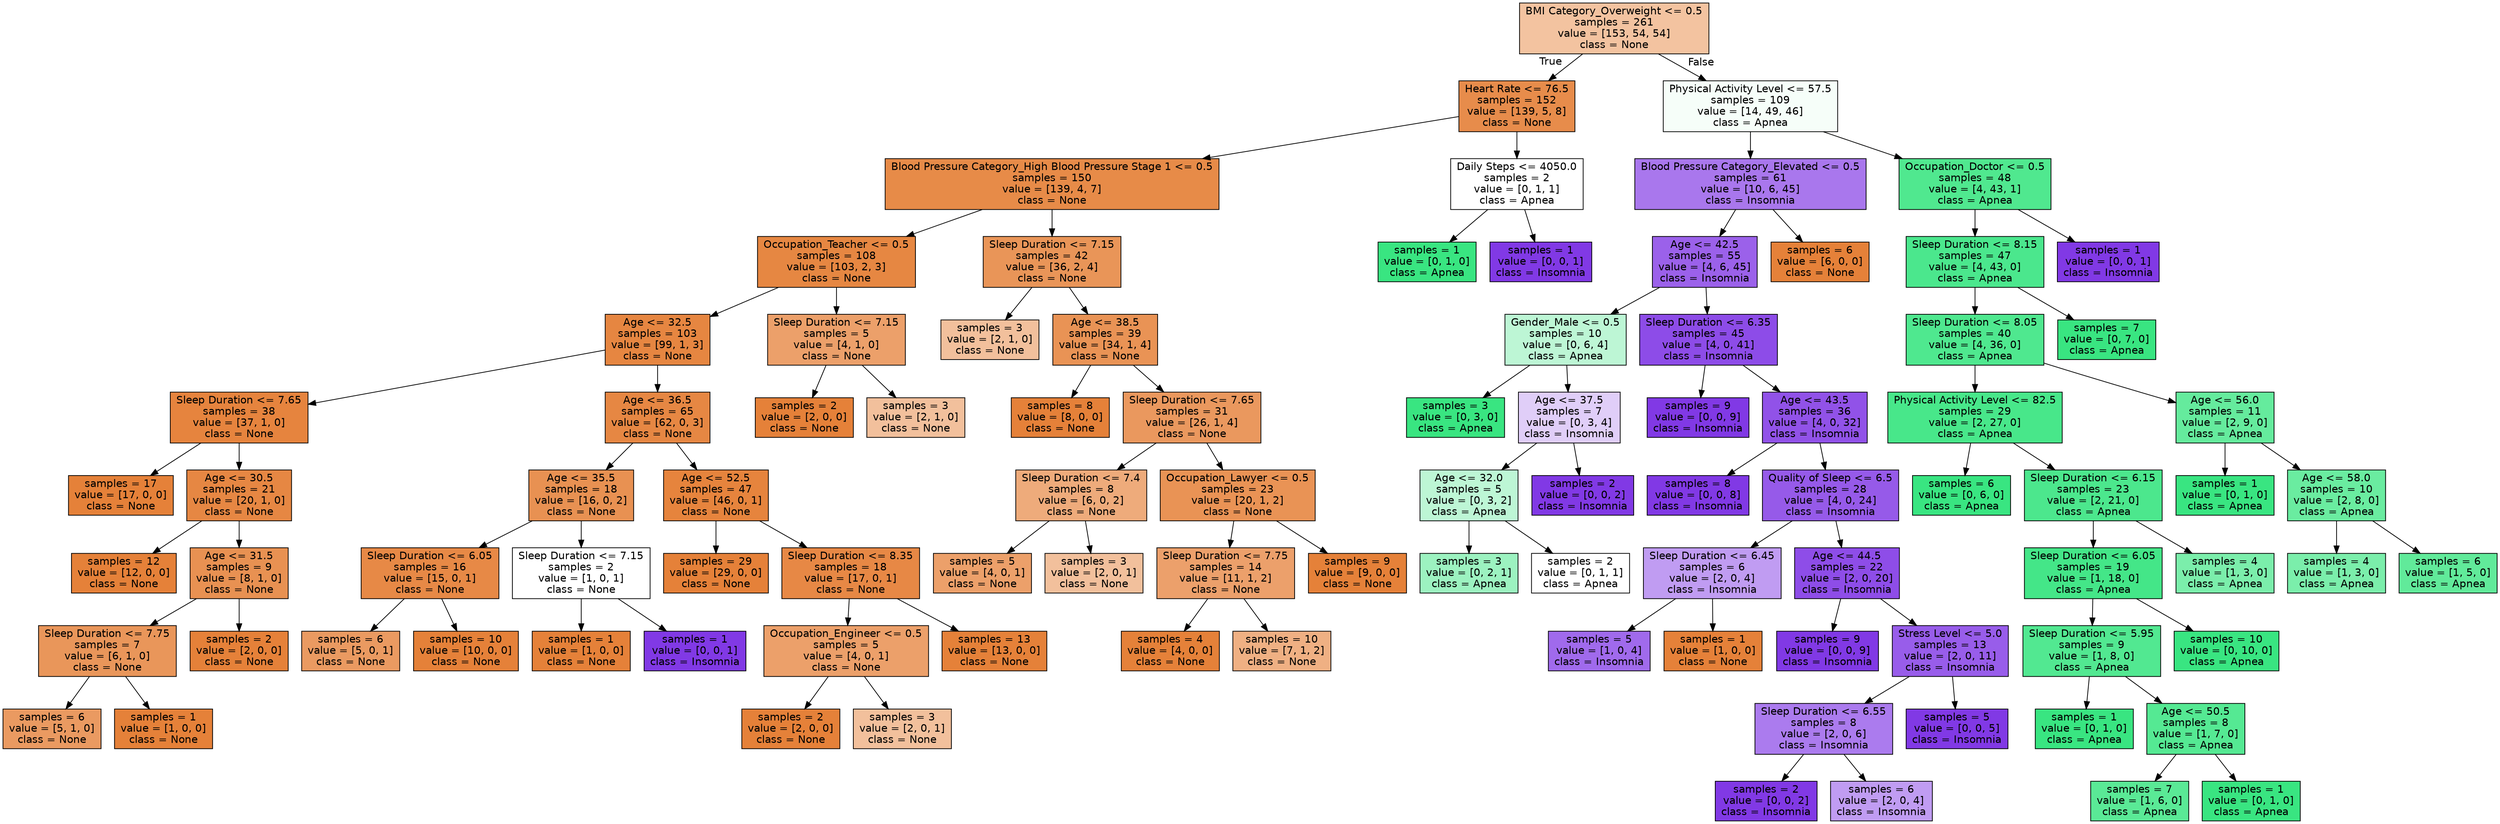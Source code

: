 digraph Tree {
node [shape=box, style="filled", color="black", fontname="helvetica"] ;
edge [fontname="helvetica"] ;
0 [label="BMI Category_Overweight <= 0.5\nsamples = 261\nvalue = [153, 54, 54]\nclass = None", fillcolor="#f3c3a0"] ;
1 [label="Heart Rate <= 76.5\nsamples = 152\nvalue = [139, 5, 8]\nclass = None", fillcolor="#e78c4b"] ;
0 -> 1 [labeldistance=2.5, labelangle=45, headlabel="True"] ;
2 [label="Blood Pressure Category_High Blood Pressure Stage 1 <= 0.5\nsamples = 150\nvalue = [139, 4, 7]\nclass = None", fillcolor="#e78b48"] ;
1 -> 2 ;
3 [label="Occupation_Teacher <= 0.5\nsamples = 108\nvalue = [103, 2, 3]\nclass = None", fillcolor="#e68742"] ;
2 -> 3 ;
4 [label="Age <= 32.5\nsamples = 103\nvalue = [99, 1, 3]\nclass = None", fillcolor="#e68641"] ;
3 -> 4 ;
5 [label="Sleep Duration <= 7.65\nsamples = 38\nvalue = [37, 1, 0]\nclass = None", fillcolor="#e6843e"] ;
4 -> 5 ;
6 [label="samples = 17\nvalue = [17, 0, 0]\nclass = None", fillcolor="#e58139"] ;
5 -> 6 ;
7 [label="Age <= 30.5\nsamples = 21\nvalue = [20, 1, 0]\nclass = None", fillcolor="#e68743"] ;
5 -> 7 ;
8 [label="samples = 12\nvalue = [12, 0, 0]\nclass = None", fillcolor="#e58139"] ;
7 -> 8 ;
9 [label="Age <= 31.5\nsamples = 9\nvalue = [8, 1, 0]\nclass = None", fillcolor="#e89152"] ;
7 -> 9 ;
10 [label="Sleep Duration <= 7.75\nsamples = 7\nvalue = [6, 1, 0]\nclass = None", fillcolor="#e9965a"] ;
9 -> 10 ;
11 [label="samples = 6\nvalue = [5, 1, 0]\nclass = None", fillcolor="#ea9a61"] ;
10 -> 11 ;
12 [label="samples = 1\nvalue = [1, 0, 0]\nclass = None", fillcolor="#e58139"] ;
10 -> 12 ;
13 [label="samples = 2\nvalue = [2, 0, 0]\nclass = None", fillcolor="#e58139"] ;
9 -> 13 ;
14 [label="Age <= 36.5\nsamples = 65\nvalue = [62, 0, 3]\nclass = None", fillcolor="#e68743"] ;
4 -> 14 ;
15 [label="Age <= 35.5\nsamples = 18\nvalue = [16, 0, 2]\nclass = None", fillcolor="#e89152"] ;
14 -> 15 ;
16 [label="Sleep Duration <= 6.05\nsamples = 16\nvalue = [15, 0, 1]\nclass = None", fillcolor="#e78946"] ;
15 -> 16 ;
17 [label="samples = 6\nvalue = [5, 0, 1]\nclass = None", fillcolor="#ea9a61"] ;
16 -> 17 ;
18 [label="samples = 10\nvalue = [10, 0, 0]\nclass = None", fillcolor="#e58139"] ;
16 -> 18 ;
19 [label="Sleep Duration <= 7.15\nsamples = 2\nvalue = [1, 0, 1]\nclass = None", fillcolor="#ffffff"] ;
15 -> 19 ;
20 [label="samples = 1\nvalue = [1, 0, 0]\nclass = None", fillcolor="#e58139"] ;
19 -> 20 ;
21 [label="samples = 1\nvalue = [0, 0, 1]\nclass = Insomnia", fillcolor="#8139e5"] ;
19 -> 21 ;
22 [label="Age <= 52.5\nsamples = 47\nvalue = [46, 0, 1]\nclass = None", fillcolor="#e6843d"] ;
14 -> 22 ;
23 [label="samples = 29\nvalue = [29, 0, 0]\nclass = None", fillcolor="#e58139"] ;
22 -> 23 ;
24 [label="Sleep Duration <= 8.35\nsamples = 18\nvalue = [17, 0, 1]\nclass = None", fillcolor="#e78845"] ;
22 -> 24 ;
25 [label="Occupation_Engineer <= 0.5\nsamples = 5\nvalue = [4, 0, 1]\nclass = None", fillcolor="#eca06a"] ;
24 -> 25 ;
26 [label="samples = 2\nvalue = [2, 0, 0]\nclass = None", fillcolor="#e58139"] ;
25 -> 26 ;
27 [label="samples = 3\nvalue = [2, 0, 1]\nclass = None", fillcolor="#f2c09c"] ;
25 -> 27 ;
28 [label="samples = 13\nvalue = [13, 0, 0]\nclass = None", fillcolor="#e58139"] ;
24 -> 28 ;
29 [label="Sleep Duration <= 7.15\nsamples = 5\nvalue = [4, 1, 0]\nclass = None", fillcolor="#eca06a"] ;
3 -> 29 ;
30 [label="samples = 2\nvalue = [2, 0, 0]\nclass = None", fillcolor="#e58139"] ;
29 -> 30 ;
31 [label="samples = 3\nvalue = [2, 1, 0]\nclass = None", fillcolor="#f2c09c"] ;
29 -> 31 ;
32 [label="Sleep Duration <= 7.15\nsamples = 42\nvalue = [36, 2, 4]\nclass = None", fillcolor="#e99558"] ;
2 -> 32 ;
33 [label="samples = 3\nvalue = [2, 1, 0]\nclass = None", fillcolor="#f2c09c"] ;
32 -> 33 ;
34 [label="Age <= 38.5\nsamples = 39\nvalue = [34, 1, 4]\nclass = None", fillcolor="#e99355"] ;
32 -> 34 ;
35 [label="samples = 8\nvalue = [8, 0, 0]\nclass = None", fillcolor="#e58139"] ;
34 -> 35 ;
36 [label="Sleep Duration <= 7.65\nsamples = 31\nvalue = [26, 1, 4]\nclass = None", fillcolor="#ea985e"] ;
34 -> 36 ;
37 [label="Sleep Duration <= 7.4\nsamples = 8\nvalue = [6, 0, 2]\nclass = None", fillcolor="#eeab7b"] ;
36 -> 37 ;
38 [label="samples = 5\nvalue = [4, 0, 1]\nclass = None", fillcolor="#eca06a"] ;
37 -> 38 ;
39 [label="samples = 3\nvalue = [2, 0, 1]\nclass = None", fillcolor="#f2c09c"] ;
37 -> 39 ;
40 [label="Occupation_Lawyer <= 0.5\nsamples = 23\nvalue = [20, 1, 2]\nclass = None", fillcolor="#e99355"] ;
36 -> 40 ;
41 [label="Sleep Duration <= 7.75\nsamples = 14\nvalue = [11, 1, 2]\nclass = None", fillcolor="#eca06b"] ;
40 -> 41 ;
42 [label="samples = 4\nvalue = [4, 0, 0]\nclass = None", fillcolor="#e58139"] ;
41 -> 42 ;
43 [label="samples = 10\nvalue = [7, 1, 2]\nclass = None", fillcolor="#efb083"] ;
41 -> 43 ;
44 [label="samples = 9\nvalue = [9, 0, 0]\nclass = None", fillcolor="#e58139"] ;
40 -> 44 ;
45 [label="Daily Steps <= 4050.0\nsamples = 2\nvalue = [0, 1, 1]\nclass = Apnea", fillcolor="#ffffff"] ;
1 -> 45 ;
46 [label="samples = 1\nvalue = [0, 1, 0]\nclass = Apnea", fillcolor="#39e581"] ;
45 -> 46 ;
47 [label="samples = 1\nvalue = [0, 0, 1]\nclass = Insomnia", fillcolor="#8139e5"] ;
45 -> 47 ;
48 [label="Physical Activity Level <= 57.5\nsamples = 109\nvalue = [14, 49, 46]\nclass = Apnea", fillcolor="#f6fef9"] ;
0 -> 48 [labeldistance=2.5, labelangle=-45, headlabel="False"] ;
49 [label="Blood Pressure Category_Elevated <= 0.5\nsamples = 61\nvalue = [10, 6, 45]\nclass = Insomnia", fillcolor="#a977ed"] ;
48 -> 49 ;
50 [label="Age <= 42.5\nsamples = 55\nvalue = [4, 6, 45]\nclass = Insomnia", fillcolor="#9b61ea"] ;
49 -> 50 ;
51 [label="Gender_Male <= 0.5\nsamples = 10\nvalue = [0, 6, 4]\nclass = Apnea", fillcolor="#bdf6d5"] ;
50 -> 51 ;
52 [label="samples = 3\nvalue = [0, 3, 0]\nclass = Apnea", fillcolor="#39e581"] ;
51 -> 52 ;
53 [label="Age <= 37.5\nsamples = 7\nvalue = [0, 3, 4]\nclass = Insomnia", fillcolor="#e0cef8"] ;
51 -> 53 ;
54 [label="Age <= 32.0\nsamples = 5\nvalue = [0, 3, 2]\nclass = Apnea", fillcolor="#bdf6d5"] ;
53 -> 54 ;
55 [label="samples = 3\nvalue = [0, 2, 1]\nclass = Apnea", fillcolor="#9cf2c0"] ;
54 -> 55 ;
56 [label="samples = 2\nvalue = [0, 1, 1]\nclass = Apnea", fillcolor="#ffffff"] ;
54 -> 56 ;
57 [label="samples = 2\nvalue = [0, 0, 2]\nclass = Insomnia", fillcolor="#8139e5"] ;
53 -> 57 ;
58 [label="Sleep Duration <= 6.35\nsamples = 45\nvalue = [4, 0, 41]\nclass = Insomnia", fillcolor="#8d4ce8"] ;
50 -> 58 ;
59 [label="samples = 9\nvalue = [0, 0, 9]\nclass = Insomnia", fillcolor="#8139e5"] ;
58 -> 59 ;
60 [label="Age <= 43.5\nsamples = 36\nvalue = [4, 0, 32]\nclass = Insomnia", fillcolor="#9152e8"] ;
58 -> 60 ;
61 [label="samples = 8\nvalue = [0, 0, 8]\nclass = Insomnia", fillcolor="#8139e5"] ;
60 -> 61 ;
62 [label="Quality of Sleep <= 6.5\nsamples = 28\nvalue = [4, 0, 24]\nclass = Insomnia", fillcolor="#965ae9"] ;
60 -> 62 ;
63 [label="Sleep Duration <= 6.45\nsamples = 6\nvalue = [2, 0, 4]\nclass = Insomnia", fillcolor="#c09cf2"] ;
62 -> 63 ;
64 [label="samples = 5\nvalue = [1, 0, 4]\nclass = Insomnia", fillcolor="#a06aec"] ;
63 -> 64 ;
65 [label="samples = 1\nvalue = [1, 0, 0]\nclass = None", fillcolor="#e58139"] ;
63 -> 65 ;
66 [label="Age <= 44.5\nsamples = 22\nvalue = [2, 0, 20]\nclass = Insomnia", fillcolor="#8e4de8"] ;
62 -> 66 ;
67 [label="samples = 9\nvalue = [0, 0, 9]\nclass = Insomnia", fillcolor="#8139e5"] ;
66 -> 67 ;
68 [label="Stress Level <= 5.0\nsamples = 13\nvalue = [2, 0, 11]\nclass = Insomnia", fillcolor="#985dea"] ;
66 -> 68 ;
69 [label="Sleep Duration <= 6.55\nsamples = 8\nvalue = [2, 0, 6]\nclass = Insomnia", fillcolor="#ab7bee"] ;
68 -> 69 ;
70 [label="samples = 2\nvalue = [0, 0, 2]\nclass = Insomnia", fillcolor="#8139e5"] ;
69 -> 70 ;
71 [label="samples = 6\nvalue = [2, 0, 4]\nclass = Insomnia", fillcolor="#c09cf2"] ;
69 -> 71 ;
72 [label="samples = 5\nvalue = [0, 0, 5]\nclass = Insomnia", fillcolor="#8139e5"] ;
68 -> 72 ;
73 [label="samples = 6\nvalue = [6, 0, 0]\nclass = None", fillcolor="#e58139"] ;
49 -> 73 ;
74 [label="Occupation_Doctor <= 0.5\nsamples = 48\nvalue = [4, 43, 1]\nclass = Apnea", fillcolor="#50e88f"] ;
48 -> 74 ;
75 [label="Sleep Duration <= 8.15\nsamples = 47\nvalue = [4, 43, 0]\nclass = Apnea", fillcolor="#4be78d"] ;
74 -> 75 ;
76 [label="Sleep Duration <= 8.05\nsamples = 40\nvalue = [4, 36, 0]\nclass = Apnea", fillcolor="#4fe88f"] ;
75 -> 76 ;
77 [label="Physical Activity Level <= 82.5\nsamples = 29\nvalue = [2, 27, 0]\nclass = Apnea", fillcolor="#48e78a"] ;
76 -> 77 ;
78 [label="samples = 6\nvalue = [0, 6, 0]\nclass = Apnea", fillcolor="#39e581"] ;
77 -> 78 ;
79 [label="Sleep Duration <= 6.15\nsamples = 23\nvalue = [2, 21, 0]\nclass = Apnea", fillcolor="#4ce78d"] ;
77 -> 79 ;
80 [label="Sleep Duration <= 6.05\nsamples = 19\nvalue = [1, 18, 0]\nclass = Apnea", fillcolor="#44e688"] ;
79 -> 80 ;
81 [label="Sleep Duration <= 5.95\nsamples = 9\nvalue = [1, 8, 0]\nclass = Apnea", fillcolor="#52e891"] ;
80 -> 81 ;
82 [label="samples = 1\nvalue = [0, 1, 0]\nclass = Apnea", fillcolor="#39e581"] ;
81 -> 82 ;
83 [label="Age <= 50.5\nsamples = 8\nvalue = [1, 7, 0]\nclass = Apnea", fillcolor="#55e993"] ;
81 -> 83 ;
84 [label="samples = 7\nvalue = [1, 6, 0]\nclass = Apnea", fillcolor="#5ae996"] ;
83 -> 84 ;
85 [label="samples = 1\nvalue = [0, 1, 0]\nclass = Apnea", fillcolor="#39e581"] ;
83 -> 85 ;
86 [label="samples = 10\nvalue = [0, 10, 0]\nclass = Apnea", fillcolor="#39e581"] ;
80 -> 86 ;
87 [label="samples = 4\nvalue = [1, 3, 0]\nclass = Apnea", fillcolor="#7beeab"] ;
79 -> 87 ;
88 [label="Age <= 56.0\nsamples = 11\nvalue = [2, 9, 0]\nclass = Apnea", fillcolor="#65eb9d"] ;
76 -> 88 ;
89 [label="samples = 1\nvalue = [0, 1, 0]\nclass = Apnea", fillcolor="#39e581"] ;
88 -> 89 ;
90 [label="Age <= 58.0\nsamples = 10\nvalue = [2, 8, 0]\nclass = Apnea", fillcolor="#6aeca0"] ;
88 -> 90 ;
91 [label="samples = 4\nvalue = [1, 3, 0]\nclass = Apnea", fillcolor="#7beeab"] ;
90 -> 91 ;
92 [label="samples = 6\nvalue = [1, 5, 0]\nclass = Apnea", fillcolor="#61ea9a"] ;
90 -> 92 ;
93 [label="samples = 7\nvalue = [0, 7, 0]\nclass = Apnea", fillcolor="#39e581"] ;
75 -> 93 ;
94 [label="samples = 1\nvalue = [0, 0, 1]\nclass = Insomnia", fillcolor="#8139e5"] ;
74 -> 94 ;
}